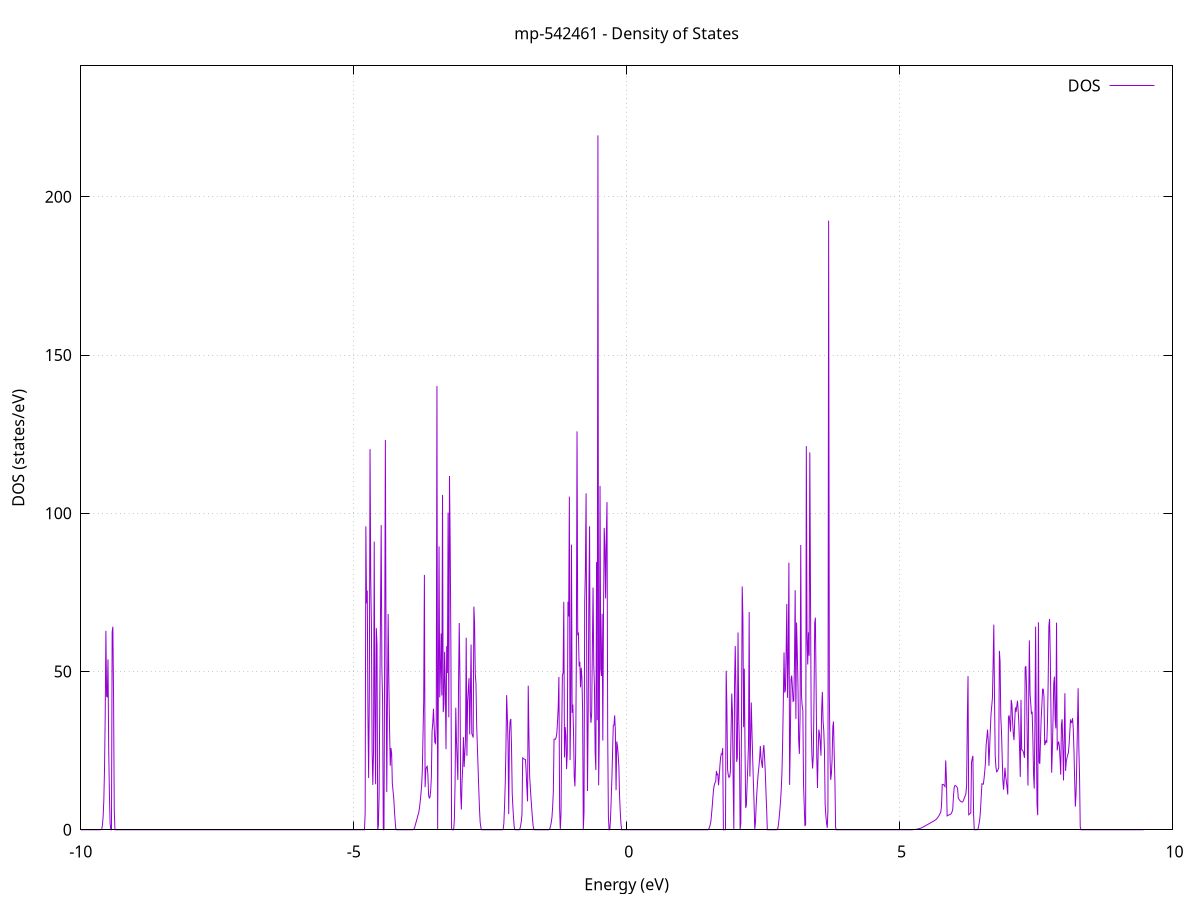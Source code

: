 set title 'mp-542461 - Density of States'
set xlabel 'Energy (eV)'
set ylabel 'DOS (states/eV)'
set grid
set xrange [-10:10]
set yrange [0:241.376]
set xzeroaxis lt -1
set terminal png size 800,600
set output 'mp-542461_dos_gnuplot.png'
plot '-' using 1:2 with lines title 'DOS'
-16.064700 0.000000
-16.051900 0.000000
-16.039100 0.000000
-16.026400 0.000000
-16.013600 0.000000
-16.000800 0.000000
-15.988000 0.000000
-15.975300 0.000000
-15.962500 0.000000
-15.949700 0.000000
-15.937000 0.000000
-15.924200 0.000000
-15.911400 0.000000
-15.898700 0.000000
-15.885900 0.000000
-15.873100 0.000000
-15.860400 0.000000
-15.847600 0.000000
-15.834800 0.000000
-15.822100 0.000000
-15.809300 0.000000
-15.796500 0.000000
-15.783800 0.000000
-15.771000 0.000000
-15.758200 0.000000
-15.745500 0.000000
-15.732700 0.000000
-15.719900 0.000000
-15.707200 0.000000
-15.694400 0.000000
-15.681600 0.000000
-15.668800 0.000000
-15.656100 0.000000
-15.643300 0.000000
-15.630500 0.000000
-15.617800 0.000000
-15.605000 0.000000
-15.592200 0.000000
-15.579500 0.000000
-15.566700 0.000000
-15.553900 0.000000
-15.541200 0.000000
-15.528400 0.000000
-15.515600 0.000000
-15.502900 0.000000
-15.490100 0.000000
-15.477300 0.000000
-15.464600 0.000000
-15.451800 0.000000
-15.439000 0.000000
-15.426300 0.000000
-15.413500 0.000000
-15.400700 0.000000
-15.387900 0.000000
-15.375200 0.000000
-15.362400 0.000000
-15.349600 0.000000
-15.336900 0.000000
-15.324100 0.000000
-15.311300 0.000000
-15.298600 0.000000
-15.285800 0.000000
-15.273000 0.000000
-15.260300 0.000000
-15.247500 0.000000
-15.234700 0.000000
-15.222000 0.000000
-15.209200 0.000000
-15.196400 0.000000
-15.183700 0.000000
-15.170900 0.000000
-15.158100 0.000000
-15.145400 0.000000
-15.132600 0.000000
-15.119800 0.000000
-15.107000 0.000000
-15.094300 0.000000
-15.081500 0.000000
-15.068700 0.000000
-15.056000 0.000000
-15.043200 0.000000
-15.030400 0.000000
-15.017700 0.000000
-15.004900 0.000000
-14.992100 0.000000
-14.979400 0.000000
-14.966600 0.000000
-14.953800 0.000000
-14.941100 0.000000
-14.928300 0.000000
-14.915500 0.000000
-14.902800 0.024900
-14.890000 3.578400
-14.877200 15.699100
-14.864500 31.206500
-14.851700 88.734900
-14.838900 41.552300
-14.826200 88.844600
-14.813400 36.775600
-14.800600 35.507300
-14.787800 149.146400
-14.775100 92.831300
-14.762300 0.000000
-14.749500 0.000000
-14.736800 0.000000
-14.724000 0.000000
-14.711200 0.000000
-14.698500 0.000000
-14.685700 0.000000
-14.672900 0.000000
-14.660200 0.000000
-14.647400 0.000000
-14.634600 0.000000
-14.621900 0.000000
-14.609100 0.000000
-14.596300 0.000000
-14.583600 0.000000
-14.570800 0.000000
-14.558000 0.000000
-14.545300 0.000000
-14.532500 0.000000
-14.519700 0.000000
-14.506900 0.000000
-14.494200 0.000000
-14.481400 0.000000
-14.468600 0.000000
-14.455900 0.000000
-14.443100 0.000000
-14.430300 0.000000
-14.417600 0.000000
-14.404800 0.000000
-14.392000 0.000000
-14.379300 0.000000
-14.366500 0.000000
-14.353700 0.000000
-14.341000 0.000000
-14.328200 0.000000
-14.315400 0.000000
-14.302700 1.628700
-14.289900 31.401900
-14.277100 61.840900
-14.264400 87.165600
-14.251600 110.502700
-14.238800 225.517500
-14.226000 192.025300
-14.213300 62.014300
-14.200500 269.699100
-14.187700 169.304500
-14.175000 111.743300
-14.162200 0.031100
-14.149400 0.000000
-14.136700 0.000000
-14.123900 0.000000
-14.111100 0.000000
-14.098400 0.000000
-14.085600 0.000000
-14.072800 0.000000
-14.060100 0.000000
-14.047300 0.000000
-14.034500 0.000000
-14.021800 0.000000
-14.009000 0.000000
-13.996200 0.000000
-13.983500 0.000000
-13.970700 0.000000
-13.957900 0.000000
-13.945100 0.000000
-13.932400 0.000000
-13.919600 0.000000
-13.906800 0.000000
-13.894100 0.000000
-13.881300 0.000000
-13.868500 0.000000
-13.855800 0.000000
-13.843000 0.000000
-13.830200 0.000000
-13.817500 0.000000
-13.804700 0.000000
-13.791900 0.000000
-13.779200 0.000000
-13.766400 0.000000
-13.753600 0.000000
-13.740900 0.000000
-13.728100 0.000000
-13.715300 0.000000
-13.702600 0.000000
-13.689800 0.000000
-13.677000 0.000000
-13.664300 0.000000
-13.651500 0.000000
-13.638700 0.000000
-13.625900 0.000000
-13.613200 0.000000
-13.600400 0.000000
-13.587600 0.000000
-13.574900 0.000000
-13.562100 0.000000
-13.549300 0.000000
-13.536600 0.000000
-13.523800 0.000000
-13.511000 0.000000
-13.498300 0.000000
-13.485500 0.000000
-13.472700 0.000000
-13.460000 0.000000
-13.447200 0.000000
-13.434400 0.000000
-13.421700 0.000000
-13.408900 0.000000
-13.396100 0.000000
-13.383400 0.000000
-13.370600 0.000000
-13.357800 0.000000
-13.345000 0.000000
-13.332300 0.000000
-13.319500 0.000000
-13.306700 0.000000
-13.294000 0.000000
-13.281200 0.000000
-13.268400 0.000000
-13.255700 0.000000
-13.242900 0.000000
-13.230100 0.000000
-13.217400 0.000000
-13.204600 0.000000
-13.191800 0.000000
-13.179100 0.000000
-13.166300 0.000000
-13.153500 0.000000
-13.140800 0.000000
-13.128000 0.000000
-13.115200 0.000000
-13.102500 0.000000
-13.089700 0.000000
-13.076900 0.000000
-13.064100 0.000000
-13.051400 0.000000
-13.038600 0.000000
-13.025800 0.000000
-13.013100 0.000000
-13.000300 0.000000
-12.987500 0.000000
-12.974800 0.000000
-12.962000 0.000000
-12.949200 0.000000
-12.936500 0.000000
-12.923700 0.000000
-12.910900 0.000000
-12.898200 0.000000
-12.885400 0.000000
-12.872600 0.000000
-12.859900 0.000000
-12.847100 0.000000
-12.834300 0.000000
-12.821600 0.000000
-12.808800 0.000000
-12.796000 0.000000
-12.783300 0.000000
-12.770500 0.000000
-12.757700 0.000000
-12.744900 0.000000
-12.732200 0.000000
-12.719400 0.000000
-12.706600 0.000000
-12.693900 24.389700
-12.681100 142.970000
-12.668300 363.113600
-12.655600 197.289600
-12.642800 0.000000
-12.630000 341.628100
-12.617300 0.000000
-12.604500 128.219900
-12.591700 0.000000
-12.579000 0.000000
-12.566200 0.000000
-12.553400 0.000000
-12.540700 0.000000
-12.527900 0.000000
-12.515100 0.000000
-12.502400 0.000000
-12.489600 0.000000
-12.476800 0.000000
-12.464000 0.000000
-12.451300 0.000000
-12.438500 0.000000
-12.425700 0.000000
-12.413000 0.000000
-12.400200 0.000000
-12.387400 0.000000
-12.374700 0.000000
-12.361900 0.000000
-12.349100 0.000000
-12.336400 0.000000
-12.323600 0.000000
-12.310800 0.000000
-12.298100 0.000000
-12.285300 0.000000
-12.272500 0.000000
-12.259800 0.000000
-12.247000 0.000000
-12.234200 0.000000
-12.221500 0.000000
-12.208700 0.000000
-12.195900 0.000000
-12.183100 0.000000
-12.170400 0.000000
-12.157600 0.000000
-12.144800 0.000000
-12.132100 0.000000
-12.119300 0.000000
-12.106500 0.000000
-12.093800 0.000000
-12.081000 0.000000
-12.068200 0.000000
-12.055500 0.000000
-12.042700 0.000000
-12.029900 0.000000
-12.017200 0.000000
-12.004400 0.000000
-11.991600 0.000000
-11.978900 0.000000
-11.966100 0.000000
-11.953300 0.000000
-11.940600 0.000000
-11.927800 0.000000
-11.915000 0.000000
-11.902200 0.000000
-11.889500 0.000000
-11.876700 0.000000
-11.863900 0.000000
-11.851200 0.000000
-11.838400 0.000000
-11.825600 0.000000
-11.812900 0.000000
-11.800100 0.000000
-11.787300 0.000000
-11.774600 0.000000
-11.761800 0.000000
-11.749000 0.000000
-11.736300 0.000000
-11.723500 0.000000
-11.710700 0.000000
-11.698000 0.000000
-11.685200 0.000000
-11.672400 0.000000
-11.659700 0.000000
-11.646900 0.000000
-11.634100 0.000000
-11.621400 0.000000
-11.608600 0.000000
-11.595800 0.000000
-11.583000 0.000000
-11.570300 0.000000
-11.557500 0.000000
-11.544700 0.000000
-11.532000 0.000000
-11.519200 0.000000
-11.506400 0.000000
-11.493700 0.000000
-11.480900 0.000000
-11.468100 0.000000
-11.455400 0.000000
-11.442600 0.000000
-11.429800 0.000000
-11.417100 0.000000
-11.404300 0.000000
-11.391500 0.000000
-11.378800 0.000000
-11.366000 0.000000
-11.353200 0.000000
-11.340500 0.000000
-11.327700 0.000000
-11.314900 0.000000
-11.302100 0.000000
-11.289400 0.000000
-11.276600 0.000000
-11.263800 0.000000
-11.251100 0.000000
-11.238300 0.000000
-11.225500 0.000000
-11.212800 0.000000
-11.200000 0.000000
-11.187200 0.000000
-11.174500 0.000000
-11.161700 0.000000
-11.148900 0.000000
-11.136200 0.000000
-11.123400 0.000000
-11.110600 0.000000
-11.097900 0.000000
-11.085100 0.000000
-11.072300 0.000000
-11.059600 0.000000
-11.046800 0.000000
-11.034000 0.000000
-11.021200 0.000000
-11.008500 0.000000
-10.995700 0.000000
-10.982900 0.000000
-10.970200 0.000000
-10.957400 0.000000
-10.944600 0.000000
-10.931900 0.000000
-10.919100 0.000000
-10.906300 0.000000
-10.893600 0.000000
-10.880800 0.000000
-10.868000 0.000000
-10.855300 0.000000
-10.842500 0.000000
-10.829700 0.000000
-10.817000 0.000000
-10.804200 0.000000
-10.791400 0.000000
-10.778700 0.000000
-10.765900 0.000000
-10.753100 0.000000
-10.740400 0.000000
-10.727600 0.000000
-10.714800 0.000000
-10.702000 0.000000
-10.689300 3.087400
-10.676500 18.490400
-10.663700 57.581200
-10.651000 120.425000
-10.638200 41.874200
-10.625400 67.776100
-10.612700 193.974700
-10.599900 76.335300
-10.587100 136.029800
-10.574400 129.910000
-10.561600 112.811800
-10.548800 48.421000
-10.536100 1.379300
-10.523300 0.000000
-10.510500 0.000000
-10.497800 0.000000
-10.485000 0.000000
-10.472200 0.000000
-10.459500 0.000000
-10.446700 0.000000
-10.433900 0.000000
-10.421100 0.000000
-10.408400 0.000000
-10.395600 0.000000
-10.382800 0.000000
-10.370100 0.000000
-10.357300 0.000000
-10.344500 0.000000
-10.331800 0.000000
-10.319000 0.000000
-10.306200 0.000000
-10.293500 0.000000
-10.280700 0.000000
-10.267900 0.000000
-10.255200 0.000000
-10.242400 0.000000
-10.229600 0.000000
-10.216900 0.000000
-10.204100 0.000000
-10.191300 0.000000
-10.178600 0.000000
-10.165800 0.000000
-10.153000 0.000000
-10.140200 0.000000
-10.127500 0.000000
-10.114700 0.000000
-10.101900 0.000000
-10.089200 0.000000
-10.076400 0.000000
-10.063600 0.000000
-10.050900 0.000000
-10.038100 0.000000
-10.025300 0.000000
-10.012600 0.000000
-9.999800 0.000000
-9.987000 0.000000
-9.974300 0.000000
-9.961500 0.000000
-9.948700 0.000000
-9.936000 0.000000
-9.923200 0.000000
-9.910400 0.000000
-9.897700 0.000000
-9.884900 0.000000
-9.872100 0.000000
-9.859300 0.000000
-9.846600 0.000000
-9.833800 0.000000
-9.821000 0.000000
-9.808300 0.000000
-9.795500 0.000000
-9.782700 0.000000
-9.770000 0.000000
-9.757200 0.000000
-9.744400 0.000000
-9.731700 0.000000
-9.718900 0.000000
-9.706100 0.000000
-9.693400 0.000000
-9.680600 0.000000
-9.667800 0.000000
-9.655100 0.000000
-9.642300 0.000000
-9.629500 0.000000
-9.616800 0.162300
-9.604000 1.457300
-9.591200 4.046300
-9.578500 9.080800
-9.565700 18.912900
-9.552900 35.733900
-9.540100 62.849900
-9.527400 42.164100
-9.514600 42.006300
-9.501800 53.828500
-9.489100 26.006800
-9.476300 11.979100
-9.463500 2.137700
-9.450800 0.017700
-9.438000 0.000000
-9.425200 62.520200
-9.412500 64.161200
-9.399700 42.366000
-9.386900 6.273400
-9.374200 0.000000
-9.361400 0.000000
-9.348600 0.000000
-9.335900 0.000000
-9.323100 0.000000
-9.310300 0.000000
-9.297600 0.000000
-9.284800 0.000000
-9.272000 0.000000
-9.259200 0.000000
-9.246500 0.000000
-9.233700 0.000000
-9.220900 0.000000
-9.208200 0.000000
-9.195400 0.000000
-9.182600 0.000000
-9.169900 0.000000
-9.157100 0.000000
-9.144300 0.000000
-9.131600 0.000000
-9.118800 0.000000
-9.106000 0.000000
-9.093300 0.000000
-9.080500 0.000000
-9.067700 0.000000
-9.055000 0.000000
-9.042200 0.000000
-9.029400 0.000000
-9.016700 0.000000
-9.003900 0.000000
-8.991100 0.000000
-8.978300 0.000000
-8.965600 0.000000
-8.952800 0.000000
-8.940000 0.000000
-8.927300 0.000000
-8.914500 0.000000
-8.901700 0.000000
-8.889000 0.000000
-8.876200 0.000000
-8.863400 0.000000
-8.850700 0.000000
-8.837900 0.000000
-8.825100 0.000000
-8.812400 0.000000
-8.799600 0.000000
-8.786800 0.000000
-8.774100 0.000000
-8.761300 0.000000
-8.748500 0.000000
-8.735800 0.000000
-8.723000 0.000000
-8.710200 0.000000
-8.697500 0.000000
-8.684700 0.000000
-8.671900 0.000000
-8.659100 0.000000
-8.646400 0.000000
-8.633600 0.000000
-8.620800 0.000000
-8.608100 0.000000
-8.595300 0.000000
-8.582500 0.000000
-8.569800 0.000000
-8.557000 0.000000
-8.544200 0.000000
-8.531500 0.000000
-8.518700 0.000000
-8.505900 0.000000
-8.493200 0.000000
-8.480400 0.000000
-8.467600 0.000000
-8.454900 0.000000
-8.442100 0.000000
-8.429300 0.000000
-8.416600 0.000000
-8.403800 0.000000
-8.391000 0.000000
-8.378200 0.000000
-8.365500 0.000000
-8.352700 0.000000
-8.339900 0.000000
-8.327200 0.000000
-8.314400 0.000000
-8.301600 0.000000
-8.288900 0.000000
-8.276100 0.000000
-8.263300 0.000000
-8.250600 0.000000
-8.237800 0.000000
-8.225000 0.000000
-8.212300 0.000000
-8.199500 0.000000
-8.186700 0.000000
-8.174000 0.000000
-8.161200 0.000000
-8.148400 0.000000
-8.135700 0.000000
-8.122900 0.000000
-8.110100 0.000000
-8.097300 0.000000
-8.084600 0.000000
-8.071800 0.000000
-8.059000 0.000000
-8.046300 0.000000
-8.033500 0.000000
-8.020700 0.000000
-8.008000 0.000000
-7.995200 0.000000
-7.982400 0.000000
-7.969700 0.000000
-7.956900 0.000000
-7.944100 0.000000
-7.931400 0.000000
-7.918600 0.000000
-7.905800 0.000000
-7.893100 0.000000
-7.880300 0.000000
-7.867500 0.000000
-7.854800 0.000000
-7.842000 0.000000
-7.829200 0.000000
-7.816400 0.000000
-7.803700 0.000000
-7.790900 0.000000
-7.778100 0.000000
-7.765400 0.000000
-7.752600 0.000000
-7.739800 0.000000
-7.727100 0.000000
-7.714300 0.000000
-7.701500 0.000000
-7.688800 0.000000
-7.676000 0.000000
-7.663200 0.000000
-7.650500 0.000000
-7.637700 0.000000
-7.624900 0.000000
-7.612200 0.000000
-7.599400 0.000000
-7.586600 0.000000
-7.573900 0.000000
-7.561100 0.000000
-7.548300 0.000000
-7.535600 0.000000
-7.522800 0.000000
-7.510000 0.000000
-7.497200 0.000000
-7.484500 0.000000
-7.471700 0.000000
-7.458900 0.000000
-7.446200 0.000000
-7.433400 0.000000
-7.420600 0.000000
-7.407900 0.000000
-7.395100 0.000000
-7.382300 0.000000
-7.369600 0.000000
-7.356800 0.000000
-7.344000 0.000000
-7.331300 0.000000
-7.318500 0.000000
-7.305700 0.000000
-7.293000 0.000000
-7.280200 0.000000
-7.267400 0.000000
-7.254700 0.000000
-7.241900 0.000000
-7.229100 0.000000
-7.216300 0.000000
-7.203600 0.000000
-7.190800 0.000000
-7.178000 0.000000
-7.165300 0.000000
-7.152500 0.000000
-7.139700 0.000000
-7.127000 0.000000
-7.114200 0.000000
-7.101400 0.000000
-7.088700 0.000000
-7.075900 0.000000
-7.063100 0.000000
-7.050400 0.000000
-7.037600 0.000000
-7.024800 0.000000
-7.012100 0.000000
-6.999300 0.000000
-6.986500 0.000000
-6.973800 0.000000
-6.961000 0.000000
-6.948200 0.000000
-6.935400 0.000000
-6.922700 0.000000
-6.909900 0.000000
-6.897100 0.000000
-6.884400 0.000000
-6.871600 0.000000
-6.858800 0.000000
-6.846100 0.000000
-6.833300 0.000000
-6.820500 0.000000
-6.807800 0.000000
-6.795000 0.000000
-6.782200 0.000000
-6.769500 0.000000
-6.756700 0.000000
-6.743900 0.000000
-6.731200 0.000000
-6.718400 0.000000
-6.705600 0.000000
-6.692900 0.000000
-6.680100 0.000000
-6.667300 0.000000
-6.654600 0.000000
-6.641800 0.000000
-6.629000 0.000000
-6.616200 0.000000
-6.603500 0.000000
-6.590700 0.000000
-6.577900 0.000000
-6.565200 0.000000
-6.552400 0.000000
-6.539600 0.000000
-6.526900 0.000000
-6.514100 0.000000
-6.501300 0.000000
-6.488600 0.000000
-6.475800 0.000000
-6.463000 0.000000
-6.450300 0.000000
-6.437500 0.000000
-6.424700 0.000000
-6.412000 0.000000
-6.399200 0.000000
-6.386400 0.000000
-6.373700 0.000000
-6.360900 0.000000
-6.348100 0.000000
-6.335300 0.000000
-6.322600 0.000000
-6.309800 0.000000
-6.297000 0.000000
-6.284300 0.000000
-6.271500 0.000000
-6.258700 0.000000
-6.246000 0.000000
-6.233200 0.000000
-6.220400 0.000000
-6.207700 0.000000
-6.194900 0.000000
-6.182100 0.000000
-6.169400 0.000000
-6.156600 0.000000
-6.143800 0.000000
-6.131100 0.000000
-6.118300 0.000000
-6.105500 0.000000
-6.092800 0.000000
-6.080000 0.000000
-6.067200 0.000000
-6.054400 0.000000
-6.041700 0.000000
-6.028900 0.000000
-6.016100 0.000000
-6.003400 0.000000
-5.990600 0.000000
-5.977800 0.000000
-5.965100 0.000000
-5.952300 0.000000
-5.939500 0.000000
-5.926800 0.000000
-5.914000 0.000000
-5.901200 0.000000
-5.888500 0.000000
-5.875700 0.000000
-5.862900 0.000000
-5.850200 0.000000
-5.837400 0.000000
-5.824600 0.000000
-5.811900 0.000000
-5.799100 0.000000
-5.786300 0.000000
-5.773500 0.000000
-5.760800 0.000000
-5.748000 0.000000
-5.735200 0.000000
-5.722500 0.000000
-5.709700 0.000000
-5.696900 0.000000
-5.684200 0.000000
-5.671400 0.000000
-5.658600 0.000000
-5.645900 0.000000
-5.633100 0.000000
-5.620300 0.000000
-5.607600 0.000000
-5.594800 0.000000
-5.582000 0.000000
-5.569300 0.000000
-5.556500 0.000000
-5.543700 0.000000
-5.531000 0.000000
-5.518200 0.000000
-5.505400 0.000000
-5.492700 0.000000
-5.479900 0.000000
-5.467100 0.000000
-5.454300 0.000000
-5.441600 0.000000
-5.428800 0.000000
-5.416000 0.000000
-5.403300 0.000000
-5.390500 0.000000
-5.377700 0.000000
-5.365000 0.000000
-5.352200 0.000000
-5.339400 0.000000
-5.326700 0.000000
-5.313900 0.000000
-5.301100 0.000000
-5.288400 0.000000
-5.275600 0.000000
-5.262800 0.000000
-5.250100 0.000000
-5.237300 0.000000
-5.224500 0.000000
-5.211800 0.000000
-5.199000 0.000000
-5.186200 0.000000
-5.173400 0.000000
-5.160700 0.000000
-5.147900 0.000000
-5.135100 0.000000
-5.122400 0.000000
-5.109600 0.000000
-5.096800 0.000000
-5.084100 0.000000
-5.071300 0.000000
-5.058500 0.000000
-5.045800 0.000000
-5.033000 0.000000
-5.020200 0.000000
-5.007500 0.000000
-4.994700 0.000000
-4.981900 0.000000
-4.969200 0.000000
-4.956400 0.000000
-4.943600 0.000000
-4.930900 0.000000
-4.918100 0.000000
-4.905300 0.000000
-4.892500 0.000000
-4.879800 0.000000
-4.867000 0.000000
-4.854200 0.000000
-4.841500 0.000000
-4.828700 0.000000
-4.815900 0.000000
-4.803200 0.000000
-4.790400 5.196900
-4.777600 95.884700
-4.764900 71.555600
-4.752100 75.597100
-4.739300 36.063500
-4.726600 16.358800
-4.713800 42.998700
-4.701000 120.266800
-4.688300 79.702900
-4.675500 64.071600
-4.662700 24.849600
-4.650000 14.174400
-4.637200 24.824000
-4.624400 91.066500
-4.611700 37.242700
-4.598900 14.382400
-4.586100 63.723400
-4.573300 58.414700
-4.560600 0.000000
-4.547800 1.303000
-4.535000 11.296100
-4.522300 40.826500
-4.509500 67.757500
-4.496700 96.279100
-4.484000 50.945500
-4.471200 41.135100
-4.458400 0.000000
-4.445700 0.000000
-4.432900 57.619200
-4.420100 123.173400
-4.407400 54.251500
-4.394600 11.943200
-4.381800 41.293500
-4.369100 68.206100
-4.356300 46.628000
-4.343500 32.117600
-4.330800 20.241100
-4.318000 25.820400
-4.305200 24.106400
-4.292400 14.616600
-4.279700 12.281800
-4.266900 10.001700
-4.254100 6.109600
-4.241400 2.855100
-4.228600 0.238200
-4.215800 0.000000
-4.203100 0.000000
-4.190300 0.000000
-4.177500 0.000000
-4.164800 0.000000
-4.152000 0.000000
-4.139200 0.000000
-4.126500 0.000000
-4.113700 0.000000
-4.100900 0.000000
-4.088200 0.000000
-4.075400 0.000000
-4.062600 0.000000
-4.049900 0.000000
-4.037100 0.000000
-4.024300 0.000000
-4.011500 0.000000
-3.998800 0.000000
-3.986000 0.000000
-3.973200 0.000000
-3.960500 0.000000
-3.947700 0.000000
-3.934900 0.000000
-3.922200 0.000000
-3.909400 0.022900
-3.896600 0.238400
-3.883900 0.718300
-3.871100 1.525700
-3.858300 2.334800
-3.845600 3.145300
-3.832800 3.957400
-3.820000 4.771100
-3.807300 5.586300
-3.794500 7.021400
-3.781700 8.948200
-3.769000 11.228100
-3.756200 13.861300
-3.743400 18.616800
-3.730700 29.788000
-3.717900 40.732000
-3.705100 80.526800
-3.692300 13.451200
-3.679600 18.940600
-3.666800 19.812700
-3.654000 20.070000
-3.641300 17.463300
-3.628500 10.985100
-3.615700 10.038300
-3.603000 10.272100
-3.590200 12.328400
-3.577400 16.843500
-3.564700 31.063100
-3.551900 33.741200
-3.539100 38.244100
-3.526400 32.640500
-3.513600 27.554500
-3.500800 27.253200
-3.488100 33.747600
-3.475300 140.195400
-3.462500 0.029500
-3.449800 43.174000
-3.437000 89.546400
-3.424200 41.837400
-3.411400 50.043600
-3.398700 62.026200
-3.385900 42.426800
-3.373100 105.794100
-3.360400 37.156800
-3.347600 39.712000
-3.334800 56.222900
-3.322100 45.103400
-3.309300 25.476000
-3.296500 58.021300
-3.283800 49.498100
-3.271000 100.228300
-3.258200 35.560600
-3.245500 111.789200
-3.232700 90.116800
-3.219900 58.526100
-3.207200 0.445500
-3.194400 0.000000
-3.181600 0.000000
-3.168900 0.000000
-3.156100 3.269900
-3.143300 14.632100
-3.130500 38.582700
-3.117800 28.202700
-3.105000 21.714600
-3.092200 15.751700
-3.079500 46.494900
-3.066700 65.333900
-3.053900 47.850700
-3.041200 11.779800
-3.028400 6.380500
-3.015600 15.161300
-3.002900 19.945000
-2.990100 29.267000
-2.977300 19.831800
-2.964600 24.115100
-2.951800 28.934700
-2.939000 60.686300
-2.926300 23.400200
-2.913500 40.638400
-2.900700 44.216500
-2.888000 47.924000
-2.875200 30.150800
-2.862400 42.481700
-2.849600 58.556400
-2.836900 30.423600
-2.824100 29.880600
-2.811300 29.147800
-2.798600 70.524100
-2.785800 65.169100
-2.773000 49.215100
-2.760300 46.181900
-2.747500 32.901600
-2.734700 26.251500
-2.722000 19.697700
-2.709200 13.011000
-2.696400 6.777900
-2.683700 2.456200
-2.670900 0.705600
-2.658100 0.012700
-2.645400 0.000000
-2.632600 0.000000
-2.619800 0.000000
-2.607100 0.000000
-2.594300 0.000000
-2.581500 0.000000
-2.568800 0.000000
-2.556000 0.000000
-2.543200 0.000000
-2.530400 0.000000
-2.517700 0.000000
-2.504900 0.000000
-2.492100 0.000000
-2.479400 0.000000
-2.466600 0.000000
-2.453800 0.000000
-2.441100 0.000000
-2.428300 0.000000
-2.415500 0.000000
-2.402800 0.000000
-2.390000 0.000000
-2.377200 0.000000
-2.364500 0.000000
-2.351700 0.000000
-2.338900 0.000000
-2.326200 0.000000
-2.313400 0.000000
-2.300600 0.000000
-2.287900 0.000000
-2.275100 0.000000
-2.262300 0.175600
-2.249500 2.011300
-2.236800 7.476700
-2.224000 14.606500
-2.211200 25.934100
-2.198500 42.542400
-2.185700 36.031900
-2.172900 27.162700
-2.160200 4.970900
-2.147400 30.106900
-2.134600 34.367500
-2.121900 35.015200
-2.109100 26.139000
-2.096300 11.537900
-2.083600 7.007200
-2.070800 3.377200
-2.058000 0.647800
-2.045300 0.000000
-2.032500 0.000000
-2.019700 0.000000
-2.007000 0.000000
-1.994200 0.000000
-1.981400 0.000000
-1.968600 0.000000
-1.955900 0.291700
-1.943100 1.182100
-1.930300 2.671300
-1.917600 4.759200
-1.904800 22.703700
-1.892000 22.515700
-1.879300 22.366300
-1.866500 22.255600
-1.853700 22.183500
-1.841000 18.478000
-1.828200 13.160000
-1.815400 8.966300
-1.802700 45.534400
-1.789900 29.611600
-1.777100 16.967500
-1.764400 13.226700
-1.751600 9.784700
-1.738800 6.641700
-1.726100 3.797600
-1.713300 1.252500
-1.700500 0.274800
-1.687800 0.000000
-1.675000 0.000000
-1.662200 0.000000
-1.649400 0.000000
-1.636700 0.000000
-1.623900 0.000000
-1.611100 0.000000
-1.598400 0.000000
-1.585600 0.000000
-1.572800 0.000000
-1.560100 0.000000
-1.547300 0.000000
-1.534500 0.000000
-1.521800 0.000000
-1.509000 0.000000
-1.496200 0.000000
-1.483500 0.000000
-1.470700 0.000000
-1.457900 0.000000
-1.445200 0.000000
-1.432400 0.000000
-1.419600 0.031500
-1.406900 0.392800
-1.394100 1.158000
-1.381300 2.326900
-1.368500 3.899700
-1.355800 7.147500
-1.343000 12.027900
-1.330200 28.639900
-1.317500 28.642200
-1.304700 28.590200
-1.291900 29.175600
-1.279200 30.471800
-1.266400 34.192200
-1.253600 38.755000
-1.240900 48.293600
-1.228100 6.940100
-1.215300 0.000000
-1.202600 5.008400
-1.189800 30.563300
-1.177000 48.923100
-1.164300 49.452900
-1.151500 72.005100
-1.138700 22.880000
-1.126000 32.459400
-1.113200 29.674900
-1.100400 19.175100
-1.087600 24.290000
-1.074900 72.082600
-1.062100 67.405500
-1.049300 105.267700
-1.036600 22.008200
-1.023800 38.952500
-1.011000 90.078500
-0.998300 36.953500
-0.985500 39.547000
-0.972700 30.372900
-0.960000 16.789300
-0.947200 13.724000
-0.934400 23.455600
-0.921700 53.728700
-0.908900 125.874400
-0.896100 61.376000
-0.883400 62.353400
-0.870600 51.612500
-0.857800 53.065300
-0.845100 45.036800
-0.832300 51.201100
-0.819500 48.013400
-0.806700 37.861700
-0.794000 0.000000
-0.781200 5.551700
-0.768400 71.896800
-0.755700 82.078300
-0.742900 106.303200
-0.730100 46.796600
-0.717400 12.234000
-0.704600 36.722800
-0.691800 74.534000
-0.679100 95.898600
-0.666300 37.600500
-0.653500 33.784800
-0.640800 36.757800
-0.628000 57.384000
-0.615200 76.540700
-0.602500 52.100400
-0.589700 45.363800
-0.576900 24.399500
-0.564200 18.862900
-0.551400 84.589500
-0.538600 34.623200
-0.525900 219.433100
-0.513100 14.046000
-0.500300 30.643900
-0.487500 108.660200
-0.474800 50.924600
-0.462000 48.592900
-0.449200 68.252700
-0.436500 28.227700
-0.423700 68.301200
-0.410900 95.384500
-0.398200 89.077700
-0.385400 73.103200
-0.372600 92.435600
-0.359900 103.546600
-0.347100 30.321900
-0.334300 4.076600
-0.321600 0.000000
-0.308800 0.000000
-0.296000 3.268100
-0.283300 9.498400
-0.270500 16.071000
-0.257700 24.455000
-0.245000 32.989900
-0.232200 33.102800
-0.219400 36.146300
-0.206600 31.260000
-0.193900 12.519600
-0.181100 27.900900
-0.168300 26.398400
-0.155600 23.786400
-0.142800 20.064700
-0.130000 10.784800
-0.117300 5.780700
-0.104500 1.936200
-0.091700 0.000000
-0.079000 0.000000
-0.066200 0.000000
-0.053400 0.000000
-0.040700 0.000000
-0.027900 0.000000
-0.015100 0.000000
-0.002400 0.000000
0.010400 0.000000
0.023200 0.000000
0.035900 0.000000
0.048700 0.000000
0.061500 0.000000
0.074300 0.000000
0.087000 0.000000
0.099800 0.000000
0.112600 0.000000
0.125300 0.000000
0.138100 0.000000
0.150900 0.000000
0.163600 0.000000
0.176400 0.000000
0.189200 0.000000
0.201900 0.000000
0.214700 0.000000
0.227500 0.000000
0.240200 0.000000
0.253000 0.000000
0.265800 0.000000
0.278500 0.000000
0.291300 0.000000
0.304100 0.000000
0.316800 0.000000
0.329600 0.000000
0.342400 0.000000
0.355100 0.000000
0.367900 0.000000
0.380700 0.000000
0.393500 0.000000
0.406200 0.000000
0.419000 0.000000
0.431800 0.000000
0.444500 0.000000
0.457300 0.000000
0.470100 0.000000
0.482800 0.000000
0.495600 0.000000
0.508400 0.000000
0.521100 0.000000
0.533900 0.000000
0.546700 0.000000
0.559400 0.000000
0.572200 0.000000
0.585000 0.000000
0.597700 0.000000
0.610500 0.000000
0.623300 0.000000
0.636000 0.000000
0.648800 0.000000
0.661600 0.000000
0.674400 0.000000
0.687100 0.000000
0.699900 0.000000
0.712700 0.000000
0.725400 0.000000
0.738200 0.000000
0.751000 0.000000
0.763700 0.000000
0.776500 0.000000
0.789300 0.000000
0.802000 0.000000
0.814800 0.000000
0.827600 0.000000
0.840300 0.000000
0.853100 0.000000
0.865900 0.000000
0.878600 0.000000
0.891400 0.000000
0.904200 0.000000
0.916900 0.000000
0.929700 0.000000
0.942500 0.000000
0.955300 0.000000
0.968000 0.000000
0.980800 0.000000
0.993600 0.000000
1.006300 0.000000
1.019100 0.000000
1.031900 0.000000
1.044600 0.000000
1.057400 0.000000
1.070200 0.000000
1.082900 0.000000
1.095700 0.000000
1.108500 0.000000
1.121200 0.000000
1.134000 0.000000
1.146800 0.000000
1.159500 0.000000
1.172300 0.000000
1.185100 0.000000
1.197800 0.000000
1.210600 0.000000
1.223400 0.000000
1.236200 0.000000
1.248900 0.000000
1.261700 0.000000
1.274500 0.000000
1.287200 0.000000
1.300000 0.000000
1.312800 0.000000
1.325500 0.000000
1.338300 0.000000
1.351100 0.000000
1.363800 0.000000
1.376600 0.000000
1.389400 0.000000
1.402100 0.000000
1.414900 0.000000
1.427700 0.000000
1.440400 0.000000
1.453200 0.000000
1.466000 0.000000
1.478700 0.000000
1.491500 0.020800
1.504300 0.259200
1.517000 0.764200
1.529800 1.535800
1.542600 2.573800
1.555400 4.923500
1.568100 7.435900
1.580900 10.470600
1.593700 12.970100
1.606400 14.112900
1.619200 14.884300
1.632000 15.284400
1.644700 18.575200
1.657500 17.401200
1.670300 17.588400
1.683000 14.072200
1.695800 16.617000
1.708600 20.304300
1.721300 22.829700
1.734100 24.004700
1.746900 23.897200
1.759600 25.804100
1.772400 0.000000
1.785200 0.000000
1.797900 0.000000
1.810700 0.000000
1.823500 50.243900
1.836300 39.016000
1.849000 19.014700
1.861800 17.307300
1.874600 16.554700
1.887300 16.756900
1.900100 18.262000
1.912900 30.807500
1.925600 43.034900
1.938400 36.880700
1.951200 14.848900
1.963900 0.000000
1.976700 45.652100
1.989500 58.077100
2.002200 43.068700
2.015000 21.469500
2.027800 22.747100
2.040500 62.337900
2.053300 35.854000
2.066100 25.652900
2.078800 0.000000
2.091600 2.049200
2.104400 35.549000
2.117200 76.898000
2.129900 66.776600
2.142700 32.404800
2.155500 50.902900
2.168200 26.017600
2.181000 6.913100
2.193800 7.697200
2.206500 14.292700
2.219300 19.999500
2.232100 26.639900
2.244800 68.781200
2.257600 16.799900
2.270400 27.388400
2.283100 40.229300
2.295900 30.968400
2.308700 22.770300
2.321400 15.278500
2.334200 8.493200
2.347000 0.153600
2.359700 2.252100
2.372500 7.551800
2.385300 11.664000
2.398000 15.105300
2.410800 17.875600
2.423600 19.975000
2.436400 22.555700
2.449100 26.483200
2.461900 22.561800
2.474700 21.044300
2.487400 19.571800
2.500200 24.607500
2.513000 26.790700
2.525700 23.284200
2.538500 18.802700
2.551300 12.449300
2.564000 6.872400
2.576800 0.000000
2.589600 0.000000
2.602300 0.000000
2.615100 0.000000
2.627900 0.000000
2.640600 0.000000
2.653400 0.000000
2.666200 0.000000
2.678900 0.000000
2.691700 0.000000
2.704500 0.000000
2.717300 0.000000
2.730000 0.000000
2.742800 0.000000
2.755600 0.000000
2.768300 0.336600
2.781100 1.681900
2.793900 3.706700
2.806600 6.236000
2.819400 9.028000
2.832200 12.817800
2.844900 17.920200
2.857700 27.324600
2.870500 40.808500
2.883200 56.048700
2.896000 43.358300
2.908800 44.095600
2.921500 55.913000
2.934300 71.380600
2.947100 41.687700
2.959800 53.928200
2.972600 84.402800
2.985400 14.183000
2.998200 27.606600
3.010900 47.568400
3.023700 48.728100
3.036500 45.056100
3.049200 40.578200
3.062000 40.745100
3.074800 52.220500
3.087500 75.691500
3.100300 35.051700
3.113100 65.487800
3.125800 56.325900
3.138600 45.711400
3.151400 28.535200
3.164100 23.972400
3.176900 35.608900
3.189700 89.988600
3.202400 42.647600
3.215200 39.175200
3.228000 37.789300
3.240700 14.337800
3.253500 7.568900
3.266300 1.185400
3.279100 1.675100
3.291800 121.225200
3.304600 61.466100
3.317400 52.212300
3.330100 62.374900
3.342900 54.988100
3.355700 119.240600
3.368400 73.958900
3.381200 33.308600
3.394000 23.353500
3.406700 19.365000
3.419500 23.364200
3.432300 41.015500
3.445000 65.233000
3.457800 67.010700
3.470600 46.154600
3.483300 22.709100
3.496100 13.201400
3.508900 24.960700
3.521600 31.667800
3.534400 30.197800
3.547200 27.356800
3.559900 23.406300
3.572700 37.996800
3.585500 43.569200
3.598300 34.461000
3.611000 31.452200
3.623800 25.309500
3.636600 8.063000
3.649300 4.505700
3.662100 2.105700
3.674900 0.607700
3.687600 6.147000
3.700400 192.495800
3.713200 43.522200
3.725900 22.583100
3.738700 15.777500
3.751500 17.825800
3.764200 22.407000
3.777000 32.539200
3.789800 34.215600
3.802500 23.832400
3.815300 15.642500
3.828100 0.737100
3.840800 0.000000
3.853600 0.000000
3.866400 0.000000
3.879200 0.000000
3.891900 0.000000
3.904700 0.000000
3.917500 0.000000
3.930200 0.000000
3.943000 0.000000
3.955800 0.000000
3.968500 0.000000
3.981300 0.000000
3.994100 0.000000
4.006800 0.000000
4.019600 0.000000
4.032400 0.000000
4.045100 0.000000
4.057900 0.000000
4.070700 0.000000
4.083400 0.000000
4.096200 0.000000
4.109000 0.000000
4.121700 0.000000
4.134500 0.000000
4.147300 0.000000
4.160100 0.000000
4.172800 0.000000
4.185600 0.000000
4.198400 0.000000
4.211100 0.000000
4.223900 0.000000
4.236700 0.000000
4.249400 0.000000
4.262200 0.000000
4.275000 0.000000
4.287700 0.000000
4.300500 0.000000
4.313300 0.000000
4.326000 0.000000
4.338800 0.000000
4.351600 0.000000
4.364300 0.000000
4.377100 0.000000
4.389900 0.000000
4.402600 0.000000
4.415400 0.000000
4.428200 0.000000
4.440900 0.000000
4.453700 0.000000
4.466500 0.000000
4.479300 0.000000
4.492000 0.000000
4.504800 0.000000
4.517600 0.000000
4.530300 0.000000
4.543100 0.000000
4.555900 0.000000
4.568600 0.000000
4.581400 0.000000
4.594200 0.000000
4.606900 0.000000
4.619700 0.000000
4.632500 0.000000
4.645200 0.000000
4.658000 0.000000
4.670800 0.000000
4.683500 0.000000
4.696300 0.000000
4.709100 0.000000
4.721800 0.000000
4.734600 0.000000
4.747400 0.000000
4.760200 0.000000
4.772900 0.000000
4.785700 0.000000
4.798500 0.000000
4.811200 0.000000
4.824000 0.000000
4.836800 0.000000
4.849500 0.000000
4.862300 0.000000
4.875100 0.000000
4.887800 0.000000
4.900600 0.000000
4.913400 0.000000
4.926100 0.000000
4.938900 0.000000
4.951700 0.000000
4.964400 0.000000
4.977200 0.000000
4.990000 0.000000
5.002700 0.000000
5.015500 0.000000
5.028300 0.000000
5.041100 0.000000
5.053800 0.000000
5.066600 0.000000
5.079400 0.000000
5.092100 0.000000
5.104900 0.000000
5.117700 0.000000
5.130400 0.000000
5.143200 0.000000
5.156000 0.000000
5.168700 0.000000
5.181500 0.000000
5.194300 0.000000
5.207000 0.001100
5.219800 0.006600
5.232600 0.016600
5.245300 0.031200
5.258100 0.050400
5.270900 0.074100
5.283600 0.102400
5.296400 0.135300
5.309200 0.172800
5.322000 0.214800
5.334700 0.261400
5.347500 0.312600
5.360300 0.368400
5.373000 0.428700
5.385800 0.493600
5.398600 0.568700
5.411300 0.687700
5.424100 0.807300
5.436900 0.927400
5.449600 1.048000
5.462400 1.169100
5.475200 1.290800
5.487900 1.413000
5.500700 1.535800
5.513500 1.659100
5.526200 1.782900
5.539000 1.907300
5.551800 2.032100
5.564500 2.157600
5.577300 2.283500
5.590100 2.410000
5.602800 2.537000
5.615600 2.664600
5.628400 2.792700
5.641200 2.921300
5.653900 3.057200
5.666700 3.232100
5.679500 3.449800
5.692200 3.710400
5.705000 4.013800
5.717800 4.360100
5.730500 4.749300
5.743300 5.181300
5.756100 5.656200
5.768800 7.833500
5.781600 14.354100
5.794400 14.357400
5.807100 14.223700
5.819900 13.988800
5.832700 13.652500
5.845400 21.914800
5.858200 16.087400
5.871000 4.381200
5.883700 4.510900
5.896500 4.628500
5.909300 4.733900
5.922100 4.827200
5.934800 4.908400
5.947600 5.139200
5.960400 5.661000
5.973100 6.243700
5.985900 10.100300
5.998700 13.137200
6.011400 13.958500
6.024200 13.958100
6.037000 13.816300
6.049700 13.533300
6.062500 13.109000
6.075300 10.056100
6.088000 9.658400
6.100800 9.331200
6.113600 9.074300
6.126300 8.888300
6.139100 8.781900
6.151900 8.758400
6.164600 9.060000
6.177400 9.614200
6.190200 10.179500
6.203000 10.755900
6.215700 11.433200
6.228500 14.272600
6.241300 34.810700
6.254000 48.553200
6.266800 4.765700
6.279600 4.946800
6.292300 5.127400
6.305100 5.307800
6.317900 21.297000
6.330600 22.554900
6.343400 23.361000
6.356200 4.596600
6.368900 0.000000
6.381700 0.000000
6.394500 0.000000
6.407200 0.000000
6.420000 0.000000
6.432800 0.112300
6.445500 0.880400
6.458300 2.075700
6.471100 3.698300
6.483800 6.559200
6.496600 10.883900
6.509400 14.565000
6.522200 14.443700
6.534900 14.418500
6.547700 16.211700
6.560500 18.473900
6.573200 21.204900
6.586000 26.877800
6.598800 29.084400
6.611500 31.613600
6.624300 28.084800
6.637100 20.195700
6.649800 25.775800
6.662600 31.537800
6.675400 36.552000
6.688100 39.018000
6.700900 41.615300
6.713700 52.242500
6.726400 64.800300
6.739200 41.915600
6.752000 23.392800
6.764700 19.892100
6.777500 18.330100
6.790300 18.461200
6.803100 18.990200
6.815800 19.485900
6.828600 56.540900
6.841400 53.086200
6.854100 35.812200
6.866900 31.097700
6.879700 23.171700
6.892400 15.601800
6.905200 12.672500
6.918000 16.067500
6.930700 19.617000
6.943500 16.950100
6.956300 15.340300
6.969000 13.404600
6.981800 11.143000
6.994600 35.518400
7.007300 36.162700
7.020100 33.660300
7.032900 31.007800
7.045600 41.030300
7.058400 39.543200
7.071200 34.166100
7.084000 30.286000
7.096700 28.324800
7.109500 34.196300
7.122300 38.660300
7.135000 37.279400
7.147800 39.137900
7.160600 40.784500
7.173300 37.370800
7.186100 33.338900
7.198900 25.403100
7.211600 16.729100
7.224400 41.072600
7.237200 25.242900
7.249900 25.188500
7.262700 24.815000
7.275500 23.964400
7.288200 22.721400
7.301000 51.241200
7.313800 51.685000
7.326500 45.024700
7.339300 27.307800
7.352100 13.982000
7.364900 39.762600
7.377600 59.845900
7.390400 42.956900
7.403200 39.911500
7.415900 36.535400
7.428700 37.328300
7.441500 29.189100
7.454200 17.517300
7.467000 13.034100
7.479800 33.590900
7.492500 64.167800
7.505300 29.874000
7.518100 7.879100
7.530800 4.599000
7.543600 65.577200
7.556400 21.386200
7.569100 20.843300
7.581900 27.938900
7.594700 35.360100
7.607400 39.426500
7.620200 44.455500
7.633000 44.397500
7.645700 41.946400
7.658500 26.735100
7.671300 27.391800
7.684100 28.348500
7.696800 27.482900
7.709600 33.966100
7.722400 46.917600
7.735100 64.379700
7.747900 66.600700
7.760700 55.230100
7.773400 37.814700
7.786200 18.023900
7.799000 25.266100
7.811700 35.192600
7.824500 46.238600
7.837300 48.396100
7.850000 35.247700
7.862800 32.029200
7.875600 65.434200
7.888300 25.081700
7.901100 27.046800
7.913900 27.870000
7.926600 26.479600
7.939400 22.556200
7.952200 17.405700
7.965000 33.115500
7.977700 34.924500
7.990500 26.856700
8.003300 15.613000
8.016000 28.896100
8.028800 43.162700
8.041600 18.610800
8.054300 21.661900
8.067100 22.702700
8.079900 23.671000
8.092600 24.314300
8.105400 26.981900
8.118200 30.765200
8.130900 34.883400
8.143700 33.856000
8.156500 33.956400
8.169200 35.269800
8.182000 31.891900
8.194800 24.988500
8.207500 15.858200
8.220300 7.320500
8.233100 11.294300
8.245900 20.972700
8.258600 32.853200
8.271400 44.717100
8.284200 26.100800
8.296900 17.182100
8.309700 0.906900
8.322500 0.000000
8.335200 0.000000
8.348000 0.000000
8.360800 0.000000
8.373500 0.000000
8.386300 0.000000
8.399100 0.000000
8.411800 0.000000
8.424600 0.000000
8.437400 0.000000
8.450100 0.000000
8.462900 0.000000
8.475700 0.000000
8.488400 0.000000
8.501200 0.000000
8.514000 0.000000
8.526700 0.000000
8.539500 0.000000
8.552300 0.000000
8.565100 0.000000
8.577800 0.000000
8.590600 0.000000
8.603400 0.000000
8.616100 0.000000
8.628900 0.000000
8.641700 0.000000
8.654400 0.000000
8.667200 0.000000
8.680000 0.000000
8.692700 0.000000
8.705500 0.000000
8.718300 0.000000
8.731000 0.000000
8.743800 0.000000
8.756600 0.000000
8.769300 0.000000
8.782100 0.000000
8.794900 0.000000
8.807600 0.000000
8.820400 0.000000
8.833200 0.000000
8.846000 0.000000
8.858700 0.000000
8.871500 0.000000
8.884300 0.000000
8.897000 0.000000
8.909800 0.000000
8.922600 0.000000
8.935300 0.000000
8.948100 0.000000
8.960900 0.000000
8.973600 0.000000
8.986400 0.000000
8.999200 0.000000
9.011900 0.000000
9.024700 0.000000
9.037500 0.000000
9.050200 0.000000
9.063000 0.000000
9.075800 0.000000
9.088500 0.000000
9.101300 0.000000
9.114100 0.000000
9.126900 0.000000
9.139600 0.000000
9.152400 0.000000
9.165200 0.000000
9.177900 0.000000
9.190700 0.000000
9.203500 0.000000
9.216200 0.000000
9.229000 0.000000
9.241800 0.000000
9.254500 0.000000
9.267300 0.000000
9.280100 0.000000
9.292800 0.000000
9.305600 0.000000
9.318400 0.000000
9.331100 0.000000
9.343900 0.000000
9.356700 0.000000
9.369400 0.000000
9.382200 0.000000
9.395000 0.000000
9.407800 0.000000
9.420500 0.000000
9.433300 0.000000
9.446100 0.000000
9.458800 0.000000
9.471600 0.000000
e
